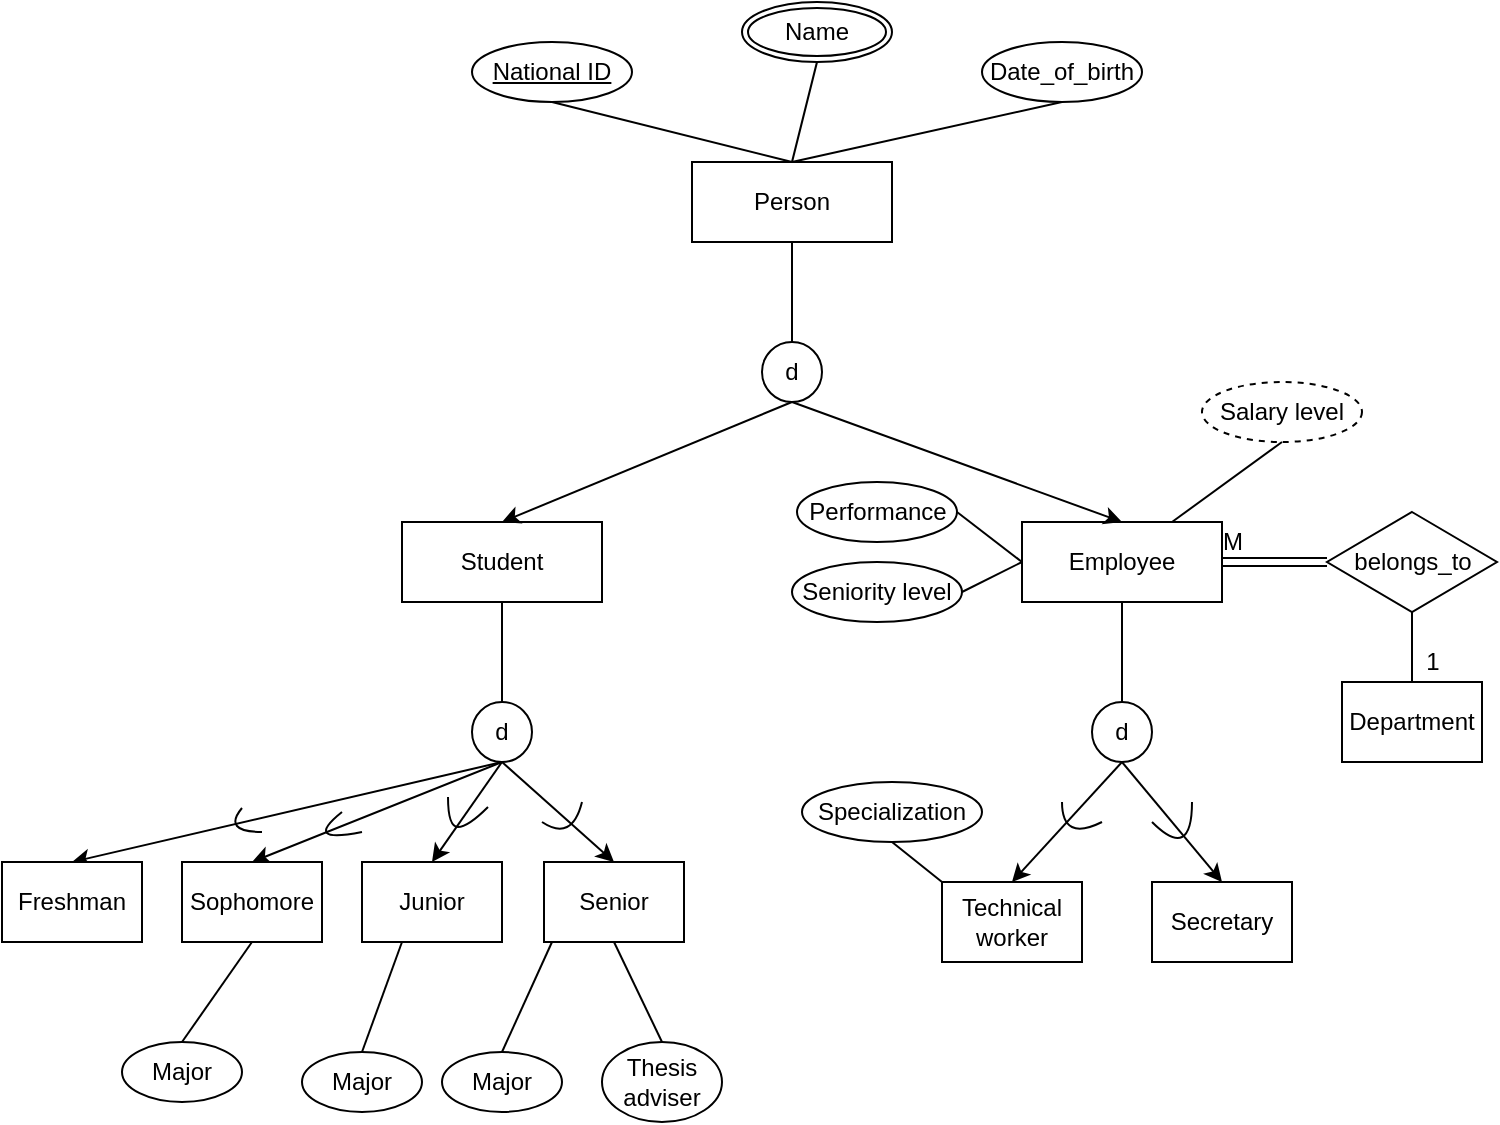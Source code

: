 <mxfile version="17.1.3" type="device"><diagram id="R2lEEEUBdFMjLlhIrx00" name="Page-1"><mxGraphModel dx="1150" dy="510" grid="1" gridSize="10" guides="1" tooltips="1" connect="1" arrows="1" fold="1" page="1" pageScale="1" pageWidth="850" pageHeight="1100" math="0" shadow="0" extFonts="Permanent Marker^https://fonts.googleapis.com/css?family=Permanent+Marker"><root><mxCell id="0"/><mxCell id="1" parent="0"/><mxCell id="oRjLkuesJ6M5gEGKraHL-1" value="Person" style="whiteSpace=wrap;html=1;align=center;" vertex="1" parent="1"><mxGeometry x="355" y="90" width="100" height="40" as="geometry"/></mxCell><mxCell id="oRjLkuesJ6M5gEGKraHL-2" value="Student" style="whiteSpace=wrap;html=1;align=center;" vertex="1" parent="1"><mxGeometry x="210" y="270" width="100" height="40" as="geometry"/></mxCell><mxCell id="oRjLkuesJ6M5gEGKraHL-4" value="Employee" style="whiteSpace=wrap;html=1;align=center;" vertex="1" parent="1"><mxGeometry x="520" y="270" width="100" height="40" as="geometry"/></mxCell><mxCell id="oRjLkuesJ6M5gEGKraHL-11" value="" style="endArrow=none;html=1;rounded=0;exitX=0.5;exitY=1;exitDx=0;exitDy=0;entryX=1;entryY=0.5;entryDx=0;entryDy=0;" edge="1" parent="1" source="oRjLkuesJ6M5gEGKraHL-1"><mxGeometry width="50" height="50" relative="1" as="geometry"><mxPoint x="365" y="260" as="sourcePoint"/><mxPoint x="405" y="180" as="targetPoint"/></mxGeometry></mxCell><mxCell id="oRjLkuesJ6M5gEGKraHL-14" style="rounded=0;orthogonalLoop=1;jettySize=auto;html=1;exitX=0.5;exitY=1;exitDx=0;exitDy=0;entryX=0.5;entryY=0;entryDx=0;entryDy=0;" edge="1" parent="1" source="oRjLkuesJ6M5gEGKraHL-12" target="oRjLkuesJ6M5gEGKraHL-2"><mxGeometry relative="1" as="geometry"/></mxCell><mxCell id="oRjLkuesJ6M5gEGKraHL-15" style="edgeStyle=none;rounded=0;orthogonalLoop=1;jettySize=auto;html=1;exitX=0.5;exitY=1;exitDx=0;exitDy=0;entryX=0.5;entryY=0;entryDx=0;entryDy=0;" edge="1" parent="1" source="oRjLkuesJ6M5gEGKraHL-12" target="oRjLkuesJ6M5gEGKraHL-4"><mxGeometry relative="1" as="geometry"/></mxCell><mxCell id="oRjLkuesJ6M5gEGKraHL-12" value="d" style="ellipse;whiteSpace=wrap;html=1;aspect=fixed;" vertex="1" parent="1"><mxGeometry x="390" y="180" width="30" height="30" as="geometry"/></mxCell><mxCell id="oRjLkuesJ6M5gEGKraHL-18" value="National ID" style="ellipse;whiteSpace=wrap;html=1;align=center;fontStyle=4;" vertex="1" parent="1"><mxGeometry x="245" y="30" width="80" height="30" as="geometry"/></mxCell><mxCell id="oRjLkuesJ6M5gEGKraHL-19" value="Date_of_birth" style="ellipse;whiteSpace=wrap;html=1;align=center;" vertex="1" parent="1"><mxGeometry x="500" y="30" width="80" height="30" as="geometry"/></mxCell><mxCell id="oRjLkuesJ6M5gEGKraHL-20" value="" style="endArrow=none;html=1;rounded=0;exitX=0.5;exitY=1;exitDx=0;exitDy=0;entryX=0.5;entryY=0;entryDx=0;entryDy=0;" edge="1" parent="1" source="oRjLkuesJ6M5gEGKraHL-18" target="oRjLkuesJ6M5gEGKraHL-1"><mxGeometry width="50" height="50" relative="1" as="geometry"><mxPoint x="350" y="200" as="sourcePoint"/><mxPoint x="400" y="150" as="targetPoint"/></mxGeometry></mxCell><mxCell id="oRjLkuesJ6M5gEGKraHL-21" value="" style="endArrow=none;html=1;rounded=0;exitX=0.5;exitY=1;exitDx=0;exitDy=0;entryX=0.5;entryY=0;entryDx=0;entryDy=0;" edge="1" parent="1" source="oRjLkuesJ6M5gEGKraHL-82" target="oRjLkuesJ6M5gEGKraHL-1"><mxGeometry width="50" height="50" relative="1" as="geometry"><mxPoint x="420" y="40" as="sourcePoint"/><mxPoint x="415" y="100" as="targetPoint"/></mxGeometry></mxCell><mxCell id="oRjLkuesJ6M5gEGKraHL-22" value="" style="endArrow=none;html=1;rounded=0;exitX=0.5;exitY=1;exitDx=0;exitDy=0;entryX=0.5;entryY=0;entryDx=0;entryDy=0;" edge="1" parent="1" source="oRjLkuesJ6M5gEGKraHL-19" target="oRjLkuesJ6M5gEGKraHL-1"><mxGeometry width="50" height="50" relative="1" as="geometry"><mxPoint x="430" y="50" as="sourcePoint"/><mxPoint x="415" y="100" as="targetPoint"/></mxGeometry></mxCell><mxCell id="oRjLkuesJ6M5gEGKraHL-25" value="" style="endArrow=none;html=1;rounded=0;exitX=0.5;exitY=1;exitDx=0;exitDy=0;entryX=1;entryY=0.5;entryDx=0;entryDy=0;" edge="1" parent="1"><mxGeometry width="50" height="50" relative="1" as="geometry"><mxPoint x="260" y="310" as="sourcePoint"/><mxPoint x="260" y="360" as="targetPoint"/></mxGeometry></mxCell><mxCell id="oRjLkuesJ6M5gEGKraHL-26" style="rounded=0;orthogonalLoop=1;jettySize=auto;html=1;exitX=0.5;exitY=1;exitDx=0;exitDy=0;entryX=0.5;entryY=0;entryDx=0;entryDy=0;" edge="1" parent="1" source="oRjLkuesJ6M5gEGKraHL-28" target="oRjLkuesJ6M5gEGKraHL-29"><mxGeometry relative="1" as="geometry"><mxPoint x="200" y="440" as="targetPoint"/></mxGeometry></mxCell><mxCell id="oRjLkuesJ6M5gEGKraHL-27" style="edgeStyle=none;rounded=0;orthogonalLoop=1;jettySize=auto;html=1;exitX=0.5;exitY=1;exitDx=0;exitDy=0;entryX=0.5;entryY=0;entryDx=0;entryDy=0;" edge="1" parent="1" source="oRjLkuesJ6M5gEGKraHL-28" target="oRjLkuesJ6M5gEGKraHL-30"><mxGeometry relative="1" as="geometry"><mxPoint x="320" y="440" as="targetPoint"/></mxGeometry></mxCell><mxCell id="oRjLkuesJ6M5gEGKraHL-32" style="edgeStyle=none;rounded=0;orthogonalLoop=1;jettySize=auto;html=1;exitX=0.5;exitY=1;exitDx=0;exitDy=0;entryX=0.5;entryY=0;entryDx=0;entryDy=0;" edge="1" parent="1" source="oRjLkuesJ6M5gEGKraHL-28" target="oRjLkuesJ6M5gEGKraHL-31"><mxGeometry relative="1" as="geometry"/></mxCell><mxCell id="oRjLkuesJ6M5gEGKraHL-34" style="edgeStyle=none;rounded=0;orthogonalLoop=1;jettySize=auto;html=1;exitX=0.5;exitY=1;exitDx=0;exitDy=0;entryX=0.5;entryY=0;entryDx=0;entryDy=0;" edge="1" parent="1" source="oRjLkuesJ6M5gEGKraHL-28" target="oRjLkuesJ6M5gEGKraHL-33"><mxGeometry relative="1" as="geometry"/></mxCell><mxCell id="oRjLkuesJ6M5gEGKraHL-28" value="d" style="ellipse;whiteSpace=wrap;html=1;aspect=fixed;" vertex="1" parent="1"><mxGeometry x="245" y="360" width="30" height="30" as="geometry"/></mxCell><mxCell id="oRjLkuesJ6M5gEGKraHL-29" value="Freshman" style="whiteSpace=wrap;html=1;align=center;" vertex="1" parent="1"><mxGeometry x="10" y="440" width="70" height="40" as="geometry"/></mxCell><mxCell id="oRjLkuesJ6M5gEGKraHL-30" value="Sophomore" style="whiteSpace=wrap;html=1;align=center;" vertex="1" parent="1"><mxGeometry x="100" y="440" width="70" height="40" as="geometry"/></mxCell><mxCell id="oRjLkuesJ6M5gEGKraHL-31" value="Junior" style="whiteSpace=wrap;html=1;align=center;" vertex="1" parent="1"><mxGeometry x="190" y="440" width="70" height="40" as="geometry"/></mxCell><mxCell id="oRjLkuesJ6M5gEGKraHL-33" value="Senior" style="whiteSpace=wrap;html=1;align=center;" vertex="1" parent="1"><mxGeometry x="281" y="440" width="70" height="40" as="geometry"/></mxCell><mxCell id="oRjLkuesJ6M5gEGKraHL-36" style="edgeStyle=none;rounded=0;orthogonalLoop=1;jettySize=auto;html=1;exitX=0.5;exitY=1;exitDx=0;exitDy=0;entryX=0.5;entryY=0;entryDx=0;entryDy=0;" edge="1" parent="1" source="oRjLkuesJ6M5gEGKraHL-39" target="oRjLkuesJ6M5gEGKraHL-40"><mxGeometry relative="1" as="geometry"><mxPoint x="645" y="440" as="targetPoint"/></mxGeometry></mxCell><mxCell id="oRjLkuesJ6M5gEGKraHL-37" style="edgeStyle=none;rounded=0;orthogonalLoop=1;jettySize=auto;html=1;exitX=0.5;exitY=1;exitDx=0;exitDy=0;entryX=0.5;entryY=0;entryDx=0;entryDy=0;" edge="1" parent="1" source="oRjLkuesJ6M5gEGKraHL-39" target="oRjLkuesJ6M5gEGKraHL-41"><mxGeometry relative="1" as="geometry"/></mxCell><mxCell id="oRjLkuesJ6M5gEGKraHL-39" value="d" style="ellipse;whiteSpace=wrap;html=1;aspect=fixed;" vertex="1" parent="1"><mxGeometry x="555" y="360" width="30" height="30" as="geometry"/></mxCell><mxCell id="oRjLkuesJ6M5gEGKraHL-40" value="&lt;div&gt;Technical &lt;br&gt;&lt;/div&gt;&lt;div&gt;worker&lt;br&gt;&lt;/div&gt;" style="whiteSpace=wrap;html=1;align=center;" vertex="1" parent="1"><mxGeometry x="480" y="450" width="70" height="40" as="geometry"/></mxCell><mxCell id="oRjLkuesJ6M5gEGKraHL-41" value="Secretary" style="whiteSpace=wrap;html=1;align=center;" vertex="1" parent="1"><mxGeometry x="585" y="450" width="70" height="40" as="geometry"/></mxCell><mxCell id="oRjLkuesJ6M5gEGKraHL-43" value="" style="endArrow=none;html=1;rounded=0;exitX=0.5;exitY=1;exitDx=0;exitDy=0;entryX=0.5;entryY=0;entryDx=0;entryDy=0;" edge="1" parent="1" source="oRjLkuesJ6M5gEGKraHL-4" target="oRjLkuesJ6M5gEGKraHL-39"><mxGeometry width="50" height="50" relative="1" as="geometry"><mxPoint x="270" y="320" as="sourcePoint"/><mxPoint x="270" y="370.0" as="targetPoint"/></mxGeometry></mxCell><mxCell id="oRjLkuesJ6M5gEGKraHL-44" value="Major" style="ellipse;whiteSpace=wrap;html=1;align=center;" vertex="1" parent="1"><mxGeometry x="70" y="530" width="60" height="30" as="geometry"/></mxCell><mxCell id="oRjLkuesJ6M5gEGKraHL-45" value="" style="endArrow=none;html=1;rounded=0;exitX=0.5;exitY=0;exitDx=0;exitDy=0;entryX=0.5;entryY=1;entryDx=0;entryDy=0;" edge="1" parent="1" source="oRjLkuesJ6M5gEGKraHL-44" target="oRjLkuesJ6M5gEGKraHL-30"><mxGeometry width="50" height="50" relative="1" as="geometry"><mxPoint x="350" y="430" as="sourcePoint"/><mxPoint x="400" y="380" as="targetPoint"/></mxGeometry></mxCell><mxCell id="oRjLkuesJ6M5gEGKraHL-46" value="Major" style="ellipse;whiteSpace=wrap;html=1;align=center;" vertex="1" parent="1"><mxGeometry x="160" y="535" width="60" height="30" as="geometry"/></mxCell><mxCell id="oRjLkuesJ6M5gEGKraHL-47" value="" style="endArrow=none;html=1;rounded=0;exitX=0.5;exitY=0;exitDx=0;exitDy=0;entryX=0.5;entryY=1;entryDx=0;entryDy=0;" edge="1" parent="1" source="oRjLkuesJ6M5gEGKraHL-46"><mxGeometry width="50" height="50" relative="1" as="geometry"><mxPoint x="435" y="430" as="sourcePoint"/><mxPoint x="210" y="480.0" as="targetPoint"/></mxGeometry></mxCell><mxCell id="oRjLkuesJ6M5gEGKraHL-48" value="Major" style="ellipse;whiteSpace=wrap;html=1;align=center;" vertex="1" parent="1"><mxGeometry x="230" y="535" width="60" height="30" as="geometry"/></mxCell><mxCell id="oRjLkuesJ6M5gEGKraHL-49" value="" style="endArrow=none;html=1;rounded=0;exitX=0.5;exitY=0;exitDx=0;exitDy=0;entryX=0.5;entryY=1;entryDx=0;entryDy=0;" edge="1" parent="1" source="oRjLkuesJ6M5gEGKraHL-48"><mxGeometry width="50" height="50" relative="1" as="geometry"><mxPoint x="510" y="430" as="sourcePoint"/><mxPoint x="285" y="480.0" as="targetPoint"/></mxGeometry></mxCell><mxCell id="oRjLkuesJ6M5gEGKraHL-50" value="Thesis adviser" style="ellipse;whiteSpace=wrap;html=1;align=center;" vertex="1" parent="1"><mxGeometry x="310" y="530" width="60" height="40" as="geometry"/></mxCell><mxCell id="oRjLkuesJ6M5gEGKraHL-52" value="" style="endArrow=none;html=1;rounded=0;exitX=0.5;exitY=0;exitDx=0;exitDy=0;entryX=0.5;entryY=1;entryDx=0;entryDy=0;" edge="1" parent="1" source="oRjLkuesJ6M5gEGKraHL-50" target="oRjLkuesJ6M5gEGKraHL-33"><mxGeometry width="50" height="50" relative="1" as="geometry"><mxPoint x="350" y="470" as="sourcePoint"/><mxPoint x="400" y="420" as="targetPoint"/></mxGeometry></mxCell><mxCell id="oRjLkuesJ6M5gEGKraHL-53" value="Specialization" style="ellipse;whiteSpace=wrap;html=1;align=center;" vertex="1" parent="1"><mxGeometry x="410" y="400" width="90" height="30" as="geometry"/></mxCell><mxCell id="oRjLkuesJ6M5gEGKraHL-54" value="" style="endArrow=none;html=1;rounded=0;exitX=0;exitY=0;exitDx=0;exitDy=0;entryX=0.5;entryY=1;entryDx=0;entryDy=0;" edge="1" parent="1" source="oRjLkuesJ6M5gEGKraHL-40" target="oRjLkuesJ6M5gEGKraHL-53"><mxGeometry width="50" height="50" relative="1" as="geometry"><mxPoint x="350" y="460" as="sourcePoint"/><mxPoint x="400" y="410" as="targetPoint"/></mxGeometry></mxCell><mxCell id="oRjLkuesJ6M5gEGKraHL-56" value="belongs_to" style="shape=rhombus;perimeter=rhombusPerimeter;whiteSpace=wrap;html=1;align=center;" vertex="1" parent="1"><mxGeometry x="672.5" y="265" width="85" height="50" as="geometry"/></mxCell><mxCell id="oRjLkuesJ6M5gEGKraHL-58" value="Performance" style="ellipse;whiteSpace=wrap;html=1;align=center;" vertex="1" parent="1"><mxGeometry x="407.5" y="250" width="80" height="30" as="geometry"/></mxCell><mxCell id="oRjLkuesJ6M5gEGKraHL-60" value="Seniority level" style="ellipse;whiteSpace=wrap;html=1;align=center;" vertex="1" parent="1"><mxGeometry x="405" y="290" width="85" height="30" as="geometry"/></mxCell><mxCell id="oRjLkuesJ6M5gEGKraHL-61" value="" style="endArrow=none;html=1;rounded=0;exitX=1;exitY=0.5;exitDx=0;exitDy=0;entryX=0;entryY=0.5;entryDx=0;entryDy=0;" edge="1" parent="1" source="oRjLkuesJ6M5gEGKraHL-60" target="oRjLkuesJ6M5gEGKraHL-4"><mxGeometry width="50" height="50" relative="1" as="geometry"><mxPoint x="650" y="400" as="sourcePoint"/><mxPoint x="700" y="350" as="targetPoint"/></mxGeometry></mxCell><mxCell id="oRjLkuesJ6M5gEGKraHL-62" value="" style="endArrow=none;html=1;rounded=0;exitX=1;exitY=0.5;exitDx=0;exitDy=0;entryX=0;entryY=0.5;entryDx=0;entryDy=0;" edge="1" parent="1" source="oRjLkuesJ6M5gEGKraHL-58" target="oRjLkuesJ6M5gEGKraHL-4"><mxGeometry width="50" height="50" relative="1" as="geometry"><mxPoint x="650" y="400" as="sourcePoint"/><mxPoint x="700" y="350" as="targetPoint"/></mxGeometry></mxCell><mxCell id="oRjLkuesJ6M5gEGKraHL-63" value="Department" style="rounded=0;whiteSpace=wrap;html=1;" vertex="1" parent="1"><mxGeometry x="680" y="350" width="70" height="40" as="geometry"/></mxCell><mxCell id="oRjLkuesJ6M5gEGKraHL-64" value="" style="endArrow=none;html=1;rounded=0;exitX=1;exitY=0.5;exitDx=0;exitDy=0;entryX=0;entryY=0.5;entryDx=0;entryDy=0;shape=link;" edge="1" parent="1" source="oRjLkuesJ6M5gEGKraHL-4" target="oRjLkuesJ6M5gEGKraHL-56"><mxGeometry width="50" height="50" relative="1" as="geometry"><mxPoint x="650" y="440" as="sourcePoint"/><mxPoint x="700" y="390" as="targetPoint"/></mxGeometry></mxCell><mxCell id="oRjLkuesJ6M5gEGKraHL-65" value="" style="endArrow=none;html=1;rounded=0;entryX=0.5;entryY=1;entryDx=0;entryDy=0;exitX=0.5;exitY=0;exitDx=0;exitDy=0;" edge="1" parent="1" source="oRjLkuesJ6M5gEGKraHL-63" target="oRjLkuesJ6M5gEGKraHL-56"><mxGeometry width="50" height="50" relative="1" as="geometry"><mxPoint x="715" y="350" as="sourcePoint"/><mxPoint x="700" y="390" as="targetPoint"/></mxGeometry></mxCell><mxCell id="oRjLkuesJ6M5gEGKraHL-68" value="" style="endArrow=none;html=1;rounded=0;curved=1;" edge="1" parent="1"><mxGeometry width="50" height="50" relative="1" as="geometry"><mxPoint x="585" y="420.0" as="sourcePoint"/><mxPoint x="605" y="410.0" as="targetPoint"/><Array as="points"><mxPoint x="605" y="440"/></Array></mxGeometry></mxCell><mxCell id="oRjLkuesJ6M5gEGKraHL-69" value="" style="endArrow=none;html=1;rounded=0;curved=1;" edge="1" parent="1"><mxGeometry width="50" height="50" relative="1" as="geometry"><mxPoint x="280" y="420" as="sourcePoint"/><mxPoint x="300" y="410" as="targetPoint"/><Array as="points"><mxPoint x="295" y="430"/><mxPoint x="300" y="410"/></Array></mxGeometry></mxCell><mxCell id="oRjLkuesJ6M5gEGKraHL-70" value="" style="endArrow=none;html=1;rounded=0;curved=1;" edge="1" parent="1"><mxGeometry width="50" height="50" relative="1" as="geometry"><mxPoint x="540" y="410" as="sourcePoint"/><mxPoint x="560" y="420" as="targetPoint"/><Array as="points"><mxPoint x="540" y="430"/><mxPoint x="560" y="420"/></Array></mxGeometry></mxCell><mxCell id="oRjLkuesJ6M5gEGKraHL-72" value="" style="endArrow=none;html=1;rounded=0;curved=1;" edge="1" parent="1"><mxGeometry width="50" height="50" relative="1" as="geometry"><mxPoint x="130" y="413" as="sourcePoint"/><mxPoint x="140" y="425" as="targetPoint"/><Array as="points"><mxPoint x="120" y="425"/></Array></mxGeometry></mxCell><mxCell id="oRjLkuesJ6M5gEGKraHL-73" value="" style="endArrow=none;html=1;rounded=0;curved=1;" edge="1" parent="1"><mxGeometry width="50" height="50" relative="1" as="geometry"><mxPoint x="180" y="415" as="sourcePoint"/><mxPoint x="190" y="425" as="targetPoint"/><Array as="points"><mxPoint x="160" y="431"/></Array></mxGeometry></mxCell><mxCell id="oRjLkuesJ6M5gEGKraHL-74" value="" style="endArrow=none;html=1;rounded=0;curved=1;" edge="1" parent="1"><mxGeometry width="50" height="50" relative="1" as="geometry"><mxPoint x="233" y="407.5" as="sourcePoint"/><mxPoint x="253" y="412.5" as="targetPoint"/><Array as="points"><mxPoint x="233" y="422.5"/><mxPoint x="243" y="422.5"/></Array></mxGeometry></mxCell><mxCell id="oRjLkuesJ6M5gEGKraHL-75" value="Salary level" style="ellipse;whiteSpace=wrap;html=1;align=center;dashed=1;" vertex="1" parent="1"><mxGeometry x="610" y="200" width="80" height="30" as="geometry"/></mxCell><mxCell id="oRjLkuesJ6M5gEGKraHL-76" value="" style="endArrow=none;html=1;rounded=0;curved=1;exitX=0.75;exitY=0;exitDx=0;exitDy=0;entryX=0.5;entryY=1;entryDx=0;entryDy=0;" edge="1" parent="1" source="oRjLkuesJ6M5gEGKraHL-4" target="oRjLkuesJ6M5gEGKraHL-75"><mxGeometry width="50" height="50" relative="1" as="geometry"><mxPoint x="480" y="340" as="sourcePoint"/><mxPoint x="530" y="290" as="targetPoint"/></mxGeometry></mxCell><mxCell id="oRjLkuesJ6M5gEGKraHL-77" value="M" style="text;html=1;align=center;verticalAlign=middle;resizable=0;points=[];autosize=1;strokeColor=none;fillColor=none;" vertex="1" parent="1"><mxGeometry x="610" y="270" width="30" height="20" as="geometry"/></mxCell><mxCell id="oRjLkuesJ6M5gEGKraHL-78" value="1" style="text;html=1;align=center;verticalAlign=middle;resizable=0;points=[];autosize=1;strokeColor=none;fillColor=none;" vertex="1" parent="1"><mxGeometry x="715" y="330" width="20" height="20" as="geometry"/></mxCell><mxCell id="oRjLkuesJ6M5gEGKraHL-82" value="Name" style="ellipse;shape=doubleEllipse;margin=3;whiteSpace=wrap;html=1;align=center;" vertex="1" parent="1"><mxGeometry x="380" y="10" width="75" height="30" as="geometry"/></mxCell></root></mxGraphModel></diagram></mxfile>